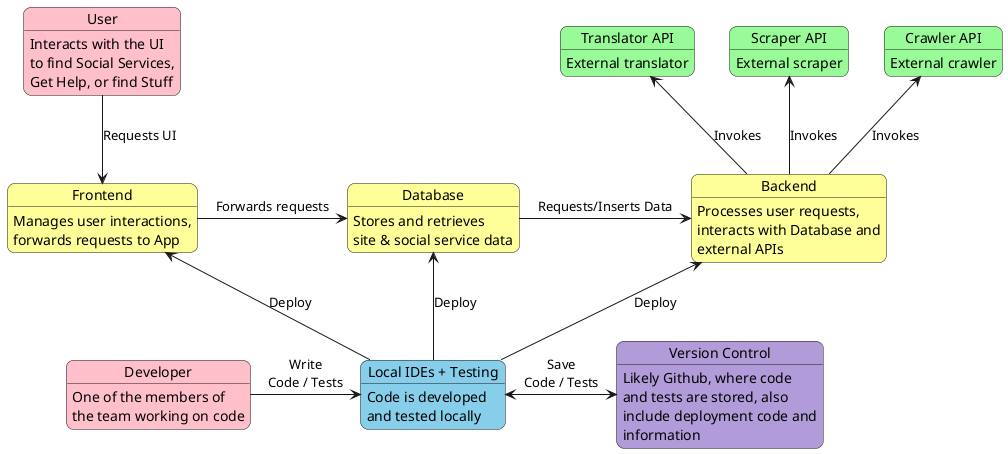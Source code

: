 @startuml

' Set skin for a prettier look
skinparam roundcorner 15
skinparam classFontColor #2C3E50
skinparam classBackgroundColor #ECF0F1
skinparam classBorderColor #2980B9
skinparam DefaultFontName Cambria

' User Segment
object "User" as User #FFC0CB {
  Interacts with the UI
  to find Social Services, 
  Get Help, or find Stuff
}

' Frontend
object "Frontend" as FE #FFFF99 {
  Manages user interactions,
  forwards requests to App
}

' Database
object "Database" as DB #FFFF99 {
  Stores and retrieves
  site & social service data
}

' App
object "Backend" as BE #FFFF99 {
  Processes user requests,
  interacts with Database and 
  external APIs
}

' External APIs
object "Crawler API" as CrawlerAPI #98FB98 {
  External crawler
}
object "Scraper API" as ScraperAPI #98FB98 {
  External scraper
}
object "Translator API" as TranslatorAPI #98FB98 {
  External translator
}

object "Developer" as Dev #FFC0CB {
  One of the members of 
  the team working on code
}

object "Local IDEs + Testing" as IDE #87CEEB {
  Code is developed 
  and tested locally
}



object "Version Control" as VC #B19CD9 {
  Likely Github, where code
  and tests are stored, also
  include deployment code and
  information
}

' Define the relationships
User -down-> FE : Requests UI
FE -> DB : Forwards requests
DB -> BE : Requests/Inserts Data
BE -up-> CrawlerAPI : Invokes
BE -up-> ScraperAPI : Invokes
BE -up-> TranslatorAPI : Invokes

Dev -right-> IDE : Write\nCode / Tests
IDE <-right-> VC : Save\nCode / Tests

IDE -up-> FE: Deploy
IDE -up-> DB: Deploy
IDE -up-> BE: Deploy

@enduml
